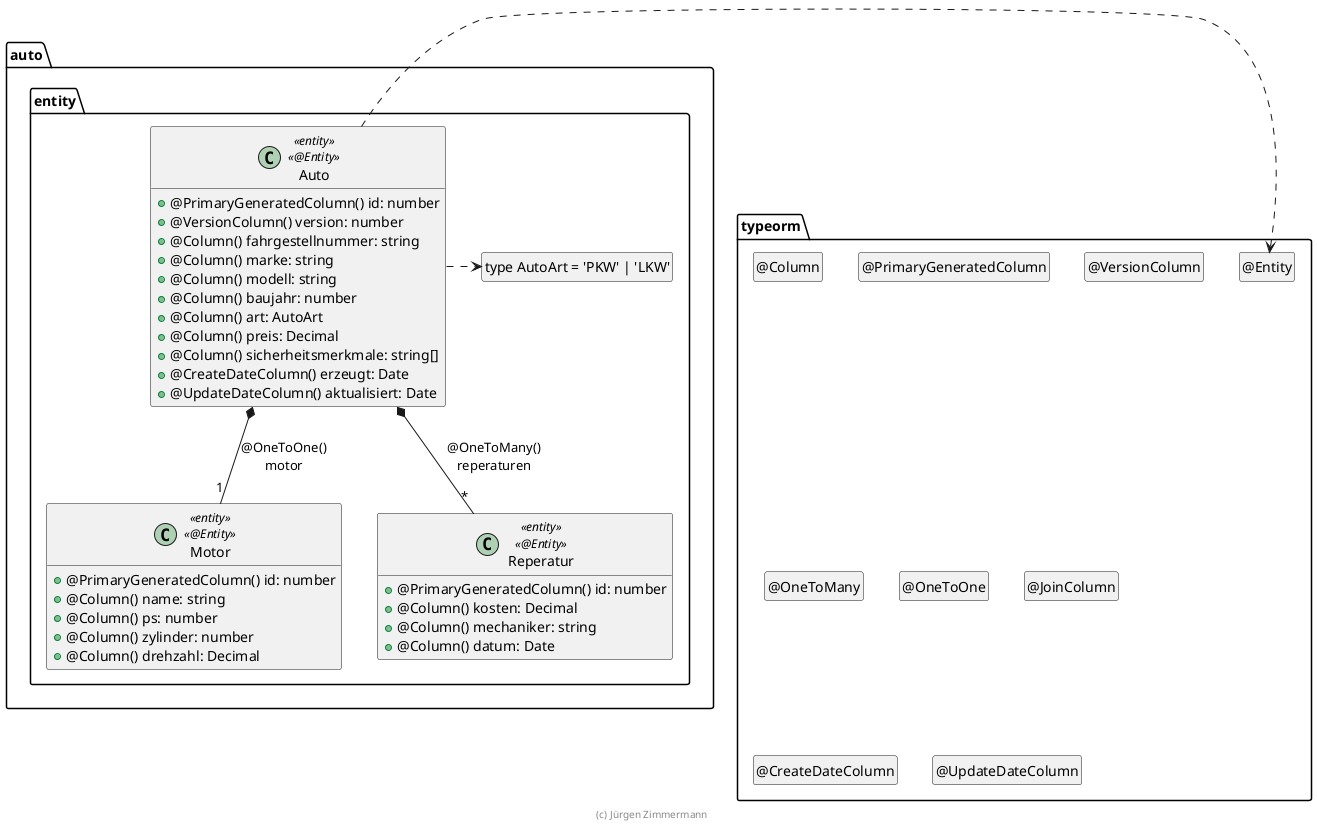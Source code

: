 @startuml Entity

package typeorm {
  class "@Entity" as Entity
  hide Entity circle
  class "@Column" as Column
  hide Column circle
  class "@PrimaryGeneratedColumn" as PrimaryGeneratedColumn
  hide PrimaryGeneratedColumn circle
  class "@VersionColumn" as VersionColumn
  hide VersionColumn circle
  class "@OneToMany" as OneToMany
  hide OneToMany circle
  class "@OneToOne" as OneToOne
  hide OneToOne circle
  class "@JoinColumn" as JoinColumn
  hide JoinColumn circle
  class "@CreateDateColumn" as CreateDateColumn
  hide CreateDateColumn circle
  class "@UpdateDateColumn" as UpdateDateColumn
  hide UpdateDateColumn circle
}

package auto.entity {
  class "type AutoArt = 'PKW' | 'LKW'" as AutoArt
  hide AutoArt circle

  class Auto <<entity>> <<@Entity>> {
    +@PrimaryGeneratedColumn() id: number
    +@VersionColumn() version: number
    +@Column() fahrgestellnummer: string
    +@Column() marke: string
    +@Column() modell: string
    +@Column() baujahr: number
    +@Column() art: AutoArt
    +@Column() preis: Decimal
    +@Column() sicherheitsmerkmale: string[]
    +@CreateDateColumn() erzeugt: Date
    +@UpdateDateColumn() aktualisiert: Date
  }

  class Motor <<entity>> <<@Entity>> {
    +@PrimaryGeneratedColumn() id: number
    +@Column() name: string
    +@Column() ps: number
    +@Column() zylinder: number
    +@Column() drehzahl: Decimal
  }

  class Reperatur <<entity>> <<@Entity>> {
    +@PrimaryGeneratedColumn() id: number
    +@Column() kosten: Decimal
    +@Column() mechaniker: string
    +@Column() datum: Date
  }
  
  Auto *-- "1" Motor : @OneToOne()\nmotor
  Auto *-- "*" Reperatur : @OneToMany()\nreperaturen

  Auto .right.> Entity
  Auto .right.> AutoArt
}

hide empty members

footer (c) Jürgen Zimmermann

@enduml
